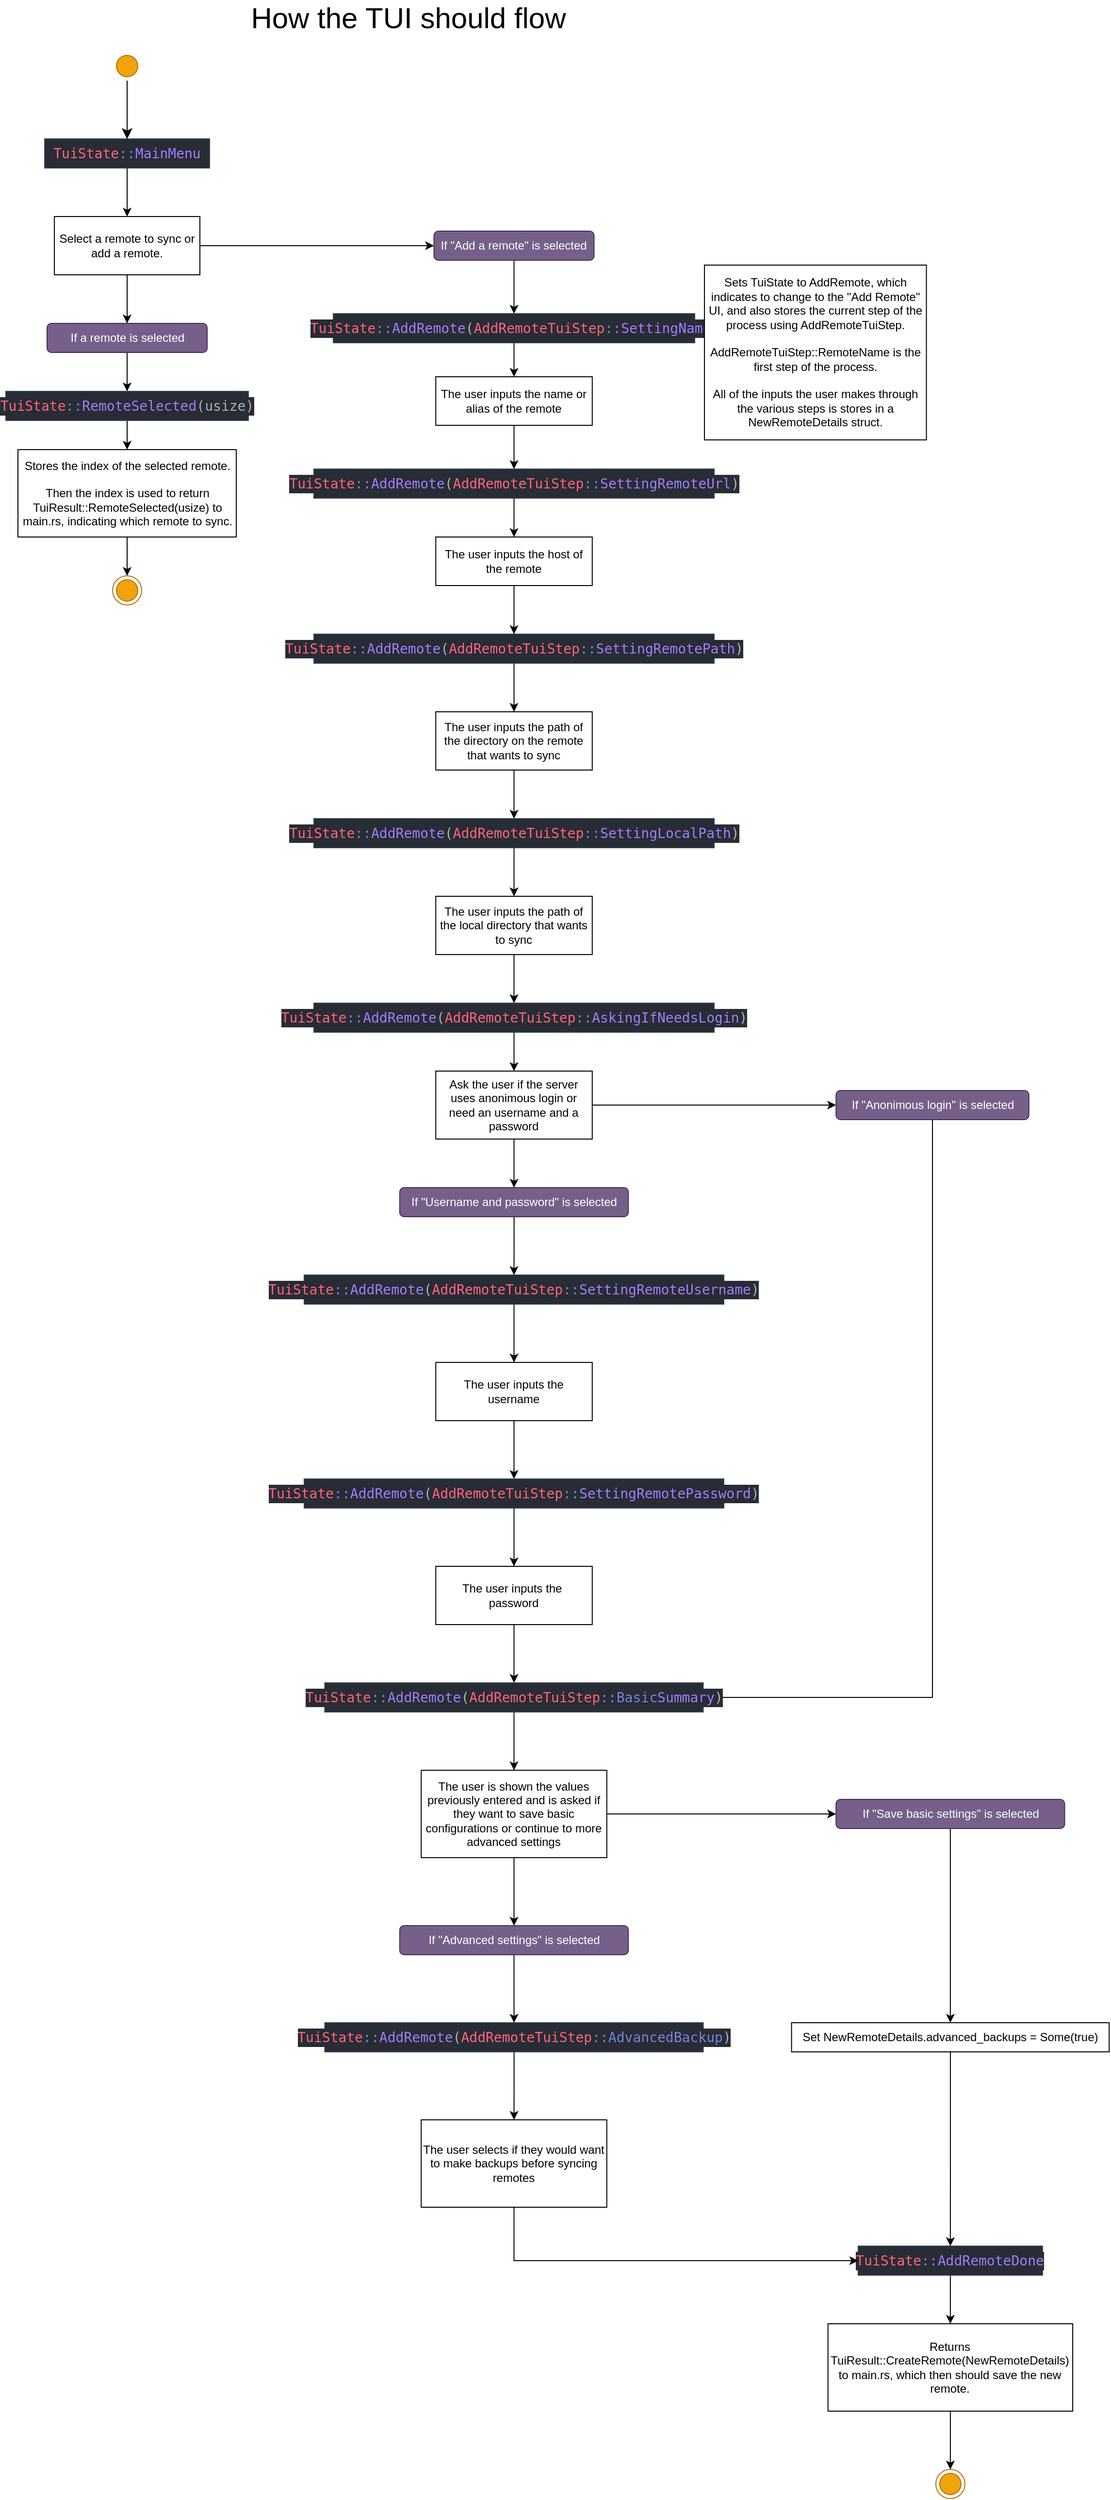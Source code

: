 <mxfile version="26.1.1">
  <diagram name="Page-1" id="4E6JK-wFgK6ZcHvompLx">
    <mxGraphModel dx="1243" dy="801" grid="1" gridSize="10" guides="1" tooltips="1" connect="1" arrows="1" fold="1" page="1" pageScale="1" pageWidth="850" pageHeight="1100" math="0" shadow="0">
      <root>
        <mxCell id="0" />
        <mxCell id="1" parent="0" />
        <mxCell id="Re0q_Iw5m2-wxeKRrN7d-1" value="How the TUI should flow" style="text;html=1;align=center;verticalAlign=middle;whiteSpace=wrap;rounded=0;fontSize=30;" parent="1" vertex="1">
          <mxGeometry x="235" y="20" width="380" height="30" as="geometry" />
        </mxCell>
        <mxCell id="Re0q_Iw5m2-wxeKRrN7d-8" style="edgeStyle=orthogonalEdgeStyle;rounded=0;orthogonalLoop=1;jettySize=auto;html=1;entryX=0.5;entryY=0;entryDx=0;entryDy=0;" parent="1" source="Re0q_Iw5m2-wxeKRrN7d-2" target="Re0q_Iw5m2-wxeKRrN7d-7" edge="1">
          <mxGeometry relative="1" as="geometry" />
        </mxCell>
        <mxCell id="Re0q_Iw5m2-wxeKRrN7d-2" value="&lt;div style=&quot;color: #abb2bf;background-color: #282c34;font-family: &#39;UbuntuMono Nerd Font&#39;, &#39;Droid Sans Mono&#39;, &#39;monospace&#39;, monospace, &#39;Droid Sans Mono&#39;, &#39;monospace&#39;, monospace;font-weight: normal;font-size: 14px;line-height: 19px;white-space: pre;&quot;&gt;&lt;div&gt;&lt;span style=&quot;color: #ff6480;&quot;&gt;TuiState&lt;/span&gt;&lt;span style=&quot;color: #7a82da;&quot;&gt;::&lt;/span&gt;&lt;span style=&quot;color: #9f7efe;&quot;&gt;MainMenu&lt;/span&gt;&lt;/div&gt;&lt;/div&gt;" style="rounded=0;whiteSpace=wrap;html=1;fillColor=#282C34;strokeColor=#314354;fontColor=#ffffff;" parent="1" vertex="1">
          <mxGeometry x="50" y="160" width="170" height="30" as="geometry" />
        </mxCell>
        <mxCell id="eISagTBNVIisqmG-QFfZ-1" style="edgeStyle=orthogonalEdgeStyle;rounded=0;orthogonalLoop=1;jettySize=auto;html=1;entryX=0.5;entryY=0;entryDx=0;entryDy=0;" edge="1" parent="1" source="Re0q_Iw5m2-wxeKRrN7d-3" target="Re0q_Iw5m2-wxeKRrN7d-2">
          <mxGeometry relative="1" as="geometry" />
        </mxCell>
        <mxCell id="Re0q_Iw5m2-wxeKRrN7d-3" value="" style="ellipse;html=1;shape=startState;fillColor=#f0a30a;fontColor=#000000;strokeColor=#BD7000;" parent="1" vertex="1">
          <mxGeometry x="120" y="70" width="30" height="30" as="geometry" />
        </mxCell>
        <mxCell id="Re0q_Iw5m2-wxeKRrN7d-4" value="" style="edgeStyle=orthogonalEdgeStyle;html=1;verticalAlign=bottom;endArrow=classic;endSize=8;rounded=0;fillColor=#f0a30a;strokeColor=#000000;endFill=1;" parent="1" source="Re0q_Iw5m2-wxeKRrN7d-3" edge="1">
          <mxGeometry relative="1" as="geometry">
            <mxPoint x="135" y="160" as="targetPoint" />
          </mxGeometry>
        </mxCell>
        <mxCell id="Re0q_Iw5m2-wxeKRrN7d-10" style="edgeStyle=orthogonalEdgeStyle;rounded=0;orthogonalLoop=1;jettySize=auto;html=1;entryX=0.5;entryY=0;entryDx=0;entryDy=0;" parent="1" source="Re0q_Iw5m2-wxeKRrN7d-7" target="Re0q_Iw5m2-wxeKRrN7d-9" edge="1">
          <mxGeometry relative="1" as="geometry" />
        </mxCell>
        <mxCell id="Re0q_Iw5m2-wxeKRrN7d-18" style="edgeStyle=orthogonalEdgeStyle;rounded=0;orthogonalLoop=1;jettySize=auto;html=1;entryX=0;entryY=0.5;entryDx=0;entryDy=0;" parent="1" source="Re0q_Iw5m2-wxeKRrN7d-7" target="Re0q_Iw5m2-wxeKRrN7d-17" edge="1">
          <mxGeometry relative="1" as="geometry" />
        </mxCell>
        <mxCell id="Re0q_Iw5m2-wxeKRrN7d-7" value="Select a remote to sync or add a remote." style="rounded=0;whiteSpace=wrap;html=1;" parent="1" vertex="1">
          <mxGeometry x="60" y="240" width="150" height="60" as="geometry" />
        </mxCell>
        <mxCell id="Re0q_Iw5m2-wxeKRrN7d-12" style="edgeStyle=orthogonalEdgeStyle;rounded=0;orthogonalLoop=1;jettySize=auto;html=1;entryX=0.5;entryY=0;entryDx=0;entryDy=0;" parent="1" source="Re0q_Iw5m2-wxeKRrN7d-9" target="Re0q_Iw5m2-wxeKRrN7d-11" edge="1">
          <mxGeometry relative="1" as="geometry" />
        </mxCell>
        <mxCell id="Re0q_Iw5m2-wxeKRrN7d-9" value="If a remote is selected" style="rounded=1;whiteSpace=wrap;html=1;fillColor=#76608a;fontColor=#ffffff;strokeColor=#432D57;" parent="1" vertex="1">
          <mxGeometry x="52.5" y="350" width="165" height="30" as="geometry" />
        </mxCell>
        <mxCell id="Re0q_Iw5m2-wxeKRrN7d-14" style="edgeStyle=orthogonalEdgeStyle;rounded=0;orthogonalLoop=1;jettySize=auto;html=1;entryX=0.5;entryY=0;entryDx=0;entryDy=0;" parent="1" source="Re0q_Iw5m2-wxeKRrN7d-11" target="Re0q_Iw5m2-wxeKRrN7d-13" edge="1">
          <mxGeometry relative="1" as="geometry" />
        </mxCell>
        <mxCell id="Re0q_Iw5m2-wxeKRrN7d-11" value="&lt;pre&gt;&lt;div style=&quot;color: rgb(171, 178, 191); background-color: rgb(40, 44, 52); font-family: &amp;quot;UbuntuMono Nerd Font&amp;quot;, &amp;quot;Droid Sans Mono&amp;quot;, &amp;quot;monospace&amp;quot;, monospace, &amp;quot;Droid Sans Mono&amp;quot;, &amp;quot;monospace&amp;quot;, monospace; font-size: 14px; line-height: 19px;&quot;&gt;&lt;span style=&quot;color: #ff6480;&quot;&gt;TuiState&lt;/span&gt;&lt;span style=&quot;color: #7a82da;&quot;&gt;::&lt;/span&gt;&lt;span style=&quot;color: #9f7efe;&quot;&gt;RemoteSelected&lt;/span&gt;(usize)&lt;/div&gt;&lt;/pre&gt;" style="rounded=0;whiteSpace=wrap;html=1;fillColor=#282C34;strokeColor=#314354;fontColor=#ffffff;" parent="1" vertex="1">
          <mxGeometry x="10" y="420" width="250" height="30" as="geometry" />
        </mxCell>
        <mxCell id="Re0q_Iw5m2-wxeKRrN7d-16" style="edgeStyle=orthogonalEdgeStyle;rounded=0;orthogonalLoop=1;jettySize=auto;html=1;entryX=0.5;entryY=0;entryDx=0;entryDy=0;" parent="1" source="Re0q_Iw5m2-wxeKRrN7d-13" target="Re0q_Iw5m2-wxeKRrN7d-15" edge="1">
          <mxGeometry relative="1" as="geometry" />
        </mxCell>
        <mxCell id="Re0q_Iw5m2-wxeKRrN7d-13" value="Stores the index of the selected remote.&lt;div&gt;&lt;br&gt;&lt;/div&gt;&lt;div&gt;Then the index is used to return TuiResult::RemoteSelected(usize) to main.rs, indicating which remote to sync.&lt;/div&gt;" style="rounded=0;whiteSpace=wrap;html=1;" parent="1" vertex="1">
          <mxGeometry x="22.5" y="480" width="225" height="90" as="geometry" />
        </mxCell>
        <mxCell id="Re0q_Iw5m2-wxeKRrN7d-15" value="" style="ellipse;html=1;shape=endState;fillColor=#f0a30a;strokeColor=#BD7000;fontColor=#000000;" parent="1" vertex="1">
          <mxGeometry x="120" y="610" width="30" height="30" as="geometry" />
        </mxCell>
        <mxCell id="Re0q_Iw5m2-wxeKRrN7d-20" style="edgeStyle=orthogonalEdgeStyle;rounded=0;orthogonalLoop=1;jettySize=auto;html=1;entryX=0.5;entryY=0;entryDx=0;entryDy=0;" parent="1" source="Re0q_Iw5m2-wxeKRrN7d-17" target="Re0q_Iw5m2-wxeKRrN7d-19" edge="1">
          <mxGeometry relative="1" as="geometry" />
        </mxCell>
        <mxCell id="Re0q_Iw5m2-wxeKRrN7d-17" value="If &quot;Add a remote&quot; is selected" style="rounded=1;whiteSpace=wrap;html=1;fillColor=#76608a;fontColor=#ffffff;strokeColor=#432D57;" parent="1" vertex="1">
          <mxGeometry x="451.25" y="255" width="165" height="30" as="geometry" />
        </mxCell>
        <mxCell id="Re0q_Iw5m2-wxeKRrN7d-24" style="edgeStyle=orthogonalEdgeStyle;rounded=0;orthogonalLoop=1;jettySize=auto;html=1;entryX=0.5;entryY=0;entryDx=0;entryDy=0;" parent="1" source="Re0q_Iw5m2-wxeKRrN7d-19" target="Re0q_Iw5m2-wxeKRrN7d-23" edge="1">
          <mxGeometry relative="1" as="geometry" />
        </mxCell>
        <mxCell id="Re0q_Iw5m2-wxeKRrN7d-19" value="&lt;pre&gt;&lt;div style=&quot;color: rgb(171, 178, 191); background-color: rgb(40, 44, 52); font-family: &amp;quot;UbuntuMono Nerd Font&amp;quot;, &amp;quot;Droid Sans Mono&amp;quot;, &amp;quot;monospace&amp;quot;, monospace, &amp;quot;Droid Sans Mono&amp;quot;, &amp;quot;monospace&amp;quot;, monospace; font-size: 14px; line-height: 19px;&quot;&gt;&lt;span style=&quot;color: #ff6480;&quot;&gt;TuiState&lt;/span&gt;&lt;span style=&quot;color: #7a82da;&quot;&gt;::&lt;/span&gt;&lt;span style=&quot;color: #9f7efe;&quot;&gt;AddRemote&lt;/span&gt;(&lt;span style=&quot;color: #ff6480;&quot;&gt;AddRemoteTuiStep&lt;/span&gt;&lt;span style=&quot;color: #7a82da;&quot;&gt;::&lt;/span&gt;&lt;span style=&quot;color: #9f7efe;&quot;&gt;SettingName&lt;/span&gt;)&lt;/div&gt;&lt;/pre&gt;" style="rounded=0;whiteSpace=wrap;html=1;fillColor=#282C34;strokeColor=#314354;fontColor=#ffffff;" parent="1" vertex="1">
          <mxGeometry x="347.5" y="340" width="372.5" height="30" as="geometry" />
        </mxCell>
        <mxCell id="Re0q_Iw5m2-wxeKRrN7d-21" value="Sets TuiState to AddRemote, which indicates to change to the &quot;Add Remote&quot; UI, and also stores the current step of the process using AddRemoteTuiStep.&lt;div&gt;&lt;br&gt;&lt;/div&gt;&lt;div&gt;AddRemoteTuiStep::RemoteName is the first step of the process.&lt;/div&gt;&lt;div&gt;&lt;br&gt;&lt;/div&gt;&lt;div&gt;All of the inputs the user makes through the various steps is stores in a NewRemoteDetails struct.&lt;/div&gt;" style="rounded=0;whiteSpace=wrap;html=1;" parent="1" vertex="1">
          <mxGeometry x="730" y="290" width="228.75" height="180" as="geometry" />
        </mxCell>
        <mxCell id="Re0q_Iw5m2-wxeKRrN7d-26" style="edgeStyle=orthogonalEdgeStyle;rounded=0;orthogonalLoop=1;jettySize=auto;html=1;entryX=0.5;entryY=0;entryDx=0;entryDy=0;" parent="1" source="Re0q_Iw5m2-wxeKRrN7d-23" target="Re0q_Iw5m2-wxeKRrN7d-25" edge="1">
          <mxGeometry relative="1" as="geometry" />
        </mxCell>
        <mxCell id="Re0q_Iw5m2-wxeKRrN7d-23" value="The user inputs the name or alias of the remote" style="html=1;whiteSpace=wrap;" parent="1" vertex="1">
          <mxGeometry x="453.13" y="405" width="161.25" height="50" as="geometry" />
        </mxCell>
        <mxCell id="Re0q_Iw5m2-wxeKRrN7d-28" style="edgeStyle=orthogonalEdgeStyle;rounded=0;orthogonalLoop=1;jettySize=auto;html=1;entryX=0.5;entryY=0;entryDx=0;entryDy=0;" parent="1" source="Re0q_Iw5m2-wxeKRrN7d-25" target="Re0q_Iw5m2-wxeKRrN7d-27" edge="1">
          <mxGeometry relative="1" as="geometry" />
        </mxCell>
        <mxCell id="Re0q_Iw5m2-wxeKRrN7d-25" value="&lt;pre&gt;&lt;div style=&quot;color: rgb(171, 178, 191); background-color: rgb(40, 44, 52); font-family: &amp;quot;UbuntuMono Nerd Font&amp;quot;, &amp;quot;Droid Sans Mono&amp;quot;, &amp;quot;monospace&amp;quot;, monospace, &amp;quot;Droid Sans Mono&amp;quot;, &amp;quot;monospace&amp;quot;, monospace; font-size: 14px; line-height: 19px;&quot;&gt;&lt;span style=&quot;color: #ff6480;&quot;&gt;TuiState&lt;/span&gt;&lt;span style=&quot;color: #7a82da;&quot;&gt;::&lt;/span&gt;&lt;span style=&quot;color: #9f7efe;&quot;&gt;AddRemote&lt;/span&gt;(&lt;span style=&quot;color: #ff6480;&quot;&gt;AddRemoteTuiStep&lt;/span&gt;&lt;span style=&quot;color: #7a82da;&quot;&gt;::&lt;/span&gt;&lt;span style=&quot;color: #9f7efe;&quot;&gt;SettingRemoteUrl&lt;/span&gt;)&lt;/div&gt;&lt;/pre&gt;" style="rounded=0;whiteSpace=wrap;html=1;fillColor=#282C34;strokeColor=#314354;fontColor=#ffffff;" parent="1" vertex="1">
          <mxGeometry x="327.51" y="500" width="412.49" height="30" as="geometry" />
        </mxCell>
        <mxCell id="Re0q_Iw5m2-wxeKRrN7d-30" style="edgeStyle=orthogonalEdgeStyle;rounded=0;orthogonalLoop=1;jettySize=auto;html=1;entryX=0.5;entryY=0;entryDx=0;entryDy=0;" parent="1" source="Re0q_Iw5m2-wxeKRrN7d-27" target="Re0q_Iw5m2-wxeKRrN7d-29" edge="1">
          <mxGeometry relative="1" as="geometry" />
        </mxCell>
        <mxCell id="Re0q_Iw5m2-wxeKRrN7d-27" value="The user inputs the host of the remote" style="html=1;whiteSpace=wrap;" parent="1" vertex="1">
          <mxGeometry x="453.12" y="570" width="161.25" height="50" as="geometry" />
        </mxCell>
        <mxCell id="Re0q_Iw5m2-wxeKRrN7d-32" style="edgeStyle=orthogonalEdgeStyle;rounded=0;orthogonalLoop=1;jettySize=auto;html=1;entryX=0.5;entryY=0;entryDx=0;entryDy=0;" parent="1" source="Re0q_Iw5m2-wxeKRrN7d-29" target="Re0q_Iw5m2-wxeKRrN7d-31" edge="1">
          <mxGeometry relative="1" as="geometry" />
        </mxCell>
        <mxCell id="Re0q_Iw5m2-wxeKRrN7d-29" value="&lt;pre&gt;&lt;div style=&quot;color: rgb(171, 178, 191); background-color: rgb(40, 44, 52); font-family: &amp;quot;UbuntuMono Nerd Font&amp;quot;, &amp;quot;Droid Sans Mono&amp;quot;, &amp;quot;monospace&amp;quot;, monospace, &amp;quot;Droid Sans Mono&amp;quot;, &amp;quot;monospace&amp;quot;, monospace; font-size: 14px; line-height: 19px;&quot;&gt;&lt;span style=&quot;color: #ff6480;&quot;&gt;TuiState&lt;/span&gt;&lt;span style=&quot;color: #7a82da;&quot;&gt;::&lt;/span&gt;&lt;span style=&quot;color: #9f7efe;&quot;&gt;AddRemote&lt;/span&gt;(&lt;span style=&quot;color: #ff6480;&quot;&gt;AddRemoteTuiStep&lt;/span&gt;&lt;span style=&quot;color: #7a82da;&quot;&gt;::&lt;/span&gt;&lt;span style=&quot;color: #9f7efe;&quot;&gt;SettingRemotePath&lt;/span&gt;)&lt;/div&gt;&lt;/pre&gt;" style="rounded=0;whiteSpace=wrap;html=1;fillColor=#282C34;strokeColor=#314354;fontColor=#ffffff;" parent="1" vertex="1">
          <mxGeometry x="327.5" y="670" width="412.49" height="30" as="geometry" />
        </mxCell>
        <mxCell id="Re0q_Iw5m2-wxeKRrN7d-34" style="edgeStyle=orthogonalEdgeStyle;rounded=0;orthogonalLoop=1;jettySize=auto;html=1;entryX=0.5;entryY=0;entryDx=0;entryDy=0;" parent="1" source="Re0q_Iw5m2-wxeKRrN7d-31" target="Re0q_Iw5m2-wxeKRrN7d-33" edge="1">
          <mxGeometry relative="1" as="geometry" />
        </mxCell>
        <mxCell id="Re0q_Iw5m2-wxeKRrN7d-31" value="The user inputs the path of the directory on the remote that wants to sync" style="html=1;whiteSpace=wrap;" parent="1" vertex="1">
          <mxGeometry x="453.12" y="750" width="161.25" height="60" as="geometry" />
        </mxCell>
        <mxCell id="Re0q_Iw5m2-wxeKRrN7d-36" style="edgeStyle=orthogonalEdgeStyle;rounded=0;orthogonalLoop=1;jettySize=auto;html=1;" parent="1" source="Re0q_Iw5m2-wxeKRrN7d-33" target="Re0q_Iw5m2-wxeKRrN7d-35" edge="1">
          <mxGeometry relative="1" as="geometry" />
        </mxCell>
        <mxCell id="Re0q_Iw5m2-wxeKRrN7d-33" value="&lt;pre&gt;&lt;div style=&quot;color: rgb(171, 178, 191); background-color: rgb(40, 44, 52); font-family: &amp;quot;UbuntuMono Nerd Font&amp;quot;, &amp;quot;Droid Sans Mono&amp;quot;, &amp;quot;monospace&amp;quot;, monospace, &amp;quot;Droid Sans Mono&amp;quot;, &amp;quot;monospace&amp;quot;, monospace; font-size: 14px; line-height: 19px;&quot;&gt;&lt;div style=&quot;line-height: 19px;&quot;&gt;&lt;span style=&quot;color: #ff6480;&quot;&gt;TuiState&lt;/span&gt;&lt;span style=&quot;color: #7a82da;&quot;&gt;::&lt;/span&gt;&lt;span style=&quot;color: #9f7efe;&quot;&gt;AddRemote&lt;/span&gt;(&lt;span style=&quot;color: #ff6480;&quot;&gt;AddRemoteTuiStep&lt;/span&gt;&lt;span style=&quot;color: #7a82da;&quot;&gt;::&lt;/span&gt;&lt;span style=&quot;color: #9f7efe;&quot;&gt;SettingLocalPath&lt;/span&gt;)&lt;/div&gt;&lt;/div&gt;&lt;/pre&gt;" style="rounded=0;whiteSpace=wrap;html=1;fillColor=#282C34;strokeColor=#314354;fontColor=#ffffff;" parent="1" vertex="1">
          <mxGeometry x="327.51" y="860" width="412.49" height="30" as="geometry" />
        </mxCell>
        <mxCell id="Re0q_Iw5m2-wxeKRrN7d-38" style="edgeStyle=orthogonalEdgeStyle;rounded=0;orthogonalLoop=1;jettySize=auto;html=1;entryX=0.5;entryY=0;entryDx=0;entryDy=0;" parent="1" source="Re0q_Iw5m2-wxeKRrN7d-35" target="Re0q_Iw5m2-wxeKRrN7d-37" edge="1">
          <mxGeometry relative="1" as="geometry" />
        </mxCell>
        <mxCell id="Re0q_Iw5m2-wxeKRrN7d-35" value="The user inputs the path of the local directory that wants to sync" style="html=1;whiteSpace=wrap;" parent="1" vertex="1">
          <mxGeometry x="453.12" y="940" width="161.25" height="60" as="geometry" />
        </mxCell>
        <mxCell id="Re0q_Iw5m2-wxeKRrN7d-40" style="edgeStyle=orthogonalEdgeStyle;rounded=0;orthogonalLoop=1;jettySize=auto;html=1;entryX=0.5;entryY=0;entryDx=0;entryDy=0;" parent="1" source="Re0q_Iw5m2-wxeKRrN7d-37" target="Re0q_Iw5m2-wxeKRrN7d-39" edge="1">
          <mxGeometry relative="1" as="geometry" />
        </mxCell>
        <mxCell id="Re0q_Iw5m2-wxeKRrN7d-37" value="&lt;pre&gt;&lt;div style=&quot;color: rgb(171, 178, 191); background-color: rgb(40, 44, 52); font-family: &amp;quot;UbuntuMono Nerd Font&amp;quot;, &amp;quot;Droid Sans Mono&amp;quot;, &amp;quot;monospace&amp;quot;, monospace, &amp;quot;Droid Sans Mono&amp;quot;, &amp;quot;monospace&amp;quot;, monospace; font-size: 14px; line-height: 19px;&quot;&gt;&lt;div style=&quot;line-height: 19px;&quot;&gt;&lt;div style=&quot;line-height: 19px;&quot;&gt;&lt;span style=&quot;color: #ff6480;&quot;&gt;TuiState&lt;/span&gt;&lt;span style=&quot;color: #7a82da;&quot;&gt;::&lt;/span&gt;&lt;span style=&quot;color: #9f7efe;&quot;&gt;AddRemote&lt;/span&gt;(&lt;span style=&quot;color: #ff6480;&quot;&gt;AddRemoteTuiStep&lt;/span&gt;&lt;span style=&quot;color: #7a82da;&quot;&gt;::&lt;/span&gt;&lt;span style=&quot;color: #9f7efe;&quot;&gt;AskingIfNeedsLogin&lt;/span&gt;)&lt;/div&gt;&lt;/div&gt;&lt;/div&gt;&lt;/pre&gt;" style="rounded=0;whiteSpace=wrap;html=1;fillColor=#282C34;strokeColor=#314354;fontColor=#ffffff;" parent="1" vertex="1">
          <mxGeometry x="327.5" y="1050" width="412.49" height="30" as="geometry" />
        </mxCell>
        <mxCell id="Re0q_Iw5m2-wxeKRrN7d-43" style="edgeStyle=orthogonalEdgeStyle;rounded=0;orthogonalLoop=1;jettySize=auto;html=1;entryX=0.5;entryY=0;entryDx=0;entryDy=0;" parent="1" source="Re0q_Iw5m2-wxeKRrN7d-39" target="Re0q_Iw5m2-wxeKRrN7d-42" edge="1">
          <mxGeometry relative="1" as="geometry" />
        </mxCell>
        <mxCell id="Re0q_Iw5m2-wxeKRrN7d-44" style="edgeStyle=orthogonalEdgeStyle;rounded=0;orthogonalLoop=1;jettySize=auto;html=1;entryX=0;entryY=0.5;entryDx=0;entryDy=0;" parent="1" source="Re0q_Iw5m2-wxeKRrN7d-39" target="Re0q_Iw5m2-wxeKRrN7d-41" edge="1">
          <mxGeometry relative="1" as="geometry" />
        </mxCell>
        <mxCell id="Re0q_Iw5m2-wxeKRrN7d-39" value="Ask the user if the server uses anonimous login or need an username and a password" style="html=1;whiteSpace=wrap;" parent="1" vertex="1">
          <mxGeometry x="453.12" y="1120" width="161.25" height="70" as="geometry" />
        </mxCell>
        <mxCell id="Re0q_Iw5m2-wxeKRrN7d-57" style="edgeStyle=orthogonalEdgeStyle;rounded=0;orthogonalLoop=1;jettySize=auto;html=1;entryX=1;entryY=0.5;entryDx=0;entryDy=0;exitX=0.5;exitY=1;exitDx=0;exitDy=0;" parent="1" source="Re0q_Iw5m2-wxeKRrN7d-41" target="Re0q_Iw5m2-wxeKRrN7d-55" edge="1">
          <mxGeometry relative="1" as="geometry" />
        </mxCell>
        <mxCell id="Re0q_Iw5m2-wxeKRrN7d-41" value="If &quot;Anonimous login&quot; is selected" style="rounded=1;whiteSpace=wrap;html=1;fillColor=#76608a;fontColor=#ffffff;strokeColor=#432D57;" parent="1" vertex="1">
          <mxGeometry x="865.63" y="1140" width="198.74" height="30" as="geometry" />
        </mxCell>
        <mxCell id="Re0q_Iw5m2-wxeKRrN7d-46" style="edgeStyle=orthogonalEdgeStyle;rounded=0;orthogonalLoop=1;jettySize=auto;html=1;entryX=0.5;entryY=0;entryDx=0;entryDy=0;" parent="1" source="Re0q_Iw5m2-wxeKRrN7d-42" target="Re0q_Iw5m2-wxeKRrN7d-45" edge="1">
          <mxGeometry relative="1" as="geometry" />
        </mxCell>
        <mxCell id="Re0q_Iw5m2-wxeKRrN7d-42" value="If &quot;Username and password&quot; is selected" style="rounded=1;whiteSpace=wrap;html=1;fillColor=#76608a;fontColor=#ffffff;strokeColor=#432D57;" parent="1" vertex="1">
          <mxGeometry x="415.95" y="1240" width="235.61" height="30" as="geometry" />
        </mxCell>
        <mxCell id="Re0q_Iw5m2-wxeKRrN7d-50" style="edgeStyle=orthogonalEdgeStyle;rounded=0;orthogonalLoop=1;jettySize=auto;html=1;entryX=0.5;entryY=0;entryDx=0;entryDy=0;" parent="1" source="Re0q_Iw5m2-wxeKRrN7d-45" target="Re0q_Iw5m2-wxeKRrN7d-49" edge="1">
          <mxGeometry relative="1" as="geometry" />
        </mxCell>
        <mxCell id="Re0q_Iw5m2-wxeKRrN7d-45" value="&lt;pre&gt;&lt;div style=&quot;color: rgb(171, 178, 191); background-color: rgb(40, 44, 52); font-family: &amp;quot;UbuntuMono Nerd Font&amp;quot;, &amp;quot;Droid Sans Mono&amp;quot;, &amp;quot;monospace&amp;quot;, monospace, &amp;quot;Droid Sans Mono&amp;quot;, &amp;quot;monospace&amp;quot;, monospace; font-size: 14px; line-height: 19px;&quot;&gt;&lt;div style=&quot;line-height: 19px;&quot;&gt;&lt;div style=&quot;line-height: 19px;&quot;&gt;&lt;div style=&quot;line-height: 19px;&quot;&gt;&lt;span style=&quot;color: #ff6480;&quot;&gt;TuiState&lt;/span&gt;&lt;span style=&quot;color: #7a82da;&quot;&gt;::&lt;/span&gt;&lt;span style=&quot;color: #9f7efe;&quot;&gt;AddRemote&lt;/span&gt;(&lt;span style=&quot;color: #ff6480;&quot;&gt;AddRemoteTuiStep&lt;/span&gt;&lt;span style=&quot;color: #7a82da;&quot;&gt;::&lt;/span&gt;&lt;span style=&quot;color: #9f7efe;&quot;&gt;SettingRemoteUsername&lt;/span&gt;)&lt;/div&gt;&lt;/div&gt;&lt;/div&gt;&lt;/div&gt;&lt;/pre&gt;" style="rounded=0;whiteSpace=wrap;html=1;fillColor=#282C34;strokeColor=#314354;fontColor=#ffffff;" parent="1" vertex="1">
          <mxGeometry x="317.49" y="1330" width="432.5" height="30" as="geometry" />
        </mxCell>
        <mxCell id="Re0q_Iw5m2-wxeKRrN7d-52" style="edgeStyle=orthogonalEdgeStyle;rounded=0;orthogonalLoop=1;jettySize=auto;html=1;entryX=0.5;entryY=0;entryDx=0;entryDy=0;" parent="1" source="Re0q_Iw5m2-wxeKRrN7d-49" target="Re0q_Iw5m2-wxeKRrN7d-51" edge="1">
          <mxGeometry relative="1" as="geometry" />
        </mxCell>
        <mxCell id="Re0q_Iw5m2-wxeKRrN7d-49" value="The user inputs the username" style="html=1;whiteSpace=wrap;" parent="1" vertex="1">
          <mxGeometry x="453.12" y="1420" width="161.25" height="60" as="geometry" />
        </mxCell>
        <mxCell id="Re0q_Iw5m2-wxeKRrN7d-54" style="edgeStyle=orthogonalEdgeStyle;rounded=0;orthogonalLoop=1;jettySize=auto;html=1;entryX=0.5;entryY=0;entryDx=0;entryDy=0;" parent="1" source="Re0q_Iw5m2-wxeKRrN7d-51" target="Re0q_Iw5m2-wxeKRrN7d-53" edge="1">
          <mxGeometry relative="1" as="geometry" />
        </mxCell>
        <mxCell id="Re0q_Iw5m2-wxeKRrN7d-51" value="&lt;pre&gt;&lt;div style=&quot;color: rgb(171, 178, 191); background-color: rgb(40, 44, 52); font-family: &amp;quot;UbuntuMono Nerd Font&amp;quot;, &amp;quot;Droid Sans Mono&amp;quot;, &amp;quot;monospace&amp;quot;, monospace, &amp;quot;Droid Sans Mono&amp;quot;, &amp;quot;monospace&amp;quot;, monospace; font-size: 14px; line-height: 19px;&quot;&gt;&lt;div style=&quot;line-height: 19px;&quot;&gt;&lt;div style=&quot;line-height: 19px;&quot;&gt;&lt;div style=&quot;line-height: 19px;&quot;&gt;&lt;div style=&quot;line-height: 19px;&quot;&gt;&lt;span style=&quot;color: #ff6480;&quot;&gt;TuiState&lt;/span&gt;&lt;span style=&quot;color: #7a82da;&quot;&gt;::&lt;/span&gt;&lt;span style=&quot;color: #9f7efe;&quot;&gt;AddRemote&lt;/span&gt;(&lt;span style=&quot;color: #ff6480;&quot;&gt;AddRemoteTuiStep&lt;/span&gt;&lt;span style=&quot;color: #7a82da;&quot;&gt;::&lt;/span&gt;&lt;span style=&quot;color: #9f7efe;&quot;&gt;SettingRemotePassword&lt;/span&gt;)&lt;/div&gt;&lt;/div&gt;&lt;/div&gt;&lt;/div&gt;&lt;/div&gt;&lt;/pre&gt;" style="rounded=0;whiteSpace=wrap;html=1;fillColor=#282C34;strokeColor=#314354;fontColor=#ffffff;" parent="1" vertex="1">
          <mxGeometry x="317.49" y="1540" width="432.5" height="30" as="geometry" />
        </mxCell>
        <mxCell id="Re0q_Iw5m2-wxeKRrN7d-56" style="edgeStyle=orthogonalEdgeStyle;rounded=0;orthogonalLoop=1;jettySize=auto;html=1;entryX=0.5;entryY=0;entryDx=0;entryDy=0;" parent="1" source="Re0q_Iw5m2-wxeKRrN7d-53" target="Re0q_Iw5m2-wxeKRrN7d-55" edge="1">
          <mxGeometry relative="1" as="geometry" />
        </mxCell>
        <mxCell id="Re0q_Iw5m2-wxeKRrN7d-53" value="The user inputs the&amp;nbsp;&lt;div&gt;password&lt;/div&gt;" style="html=1;whiteSpace=wrap;" parent="1" vertex="1">
          <mxGeometry x="453.13" y="1630" width="161.25" height="60" as="geometry" />
        </mxCell>
        <mxCell id="Re0q_Iw5m2-wxeKRrN7d-59" style="edgeStyle=orthogonalEdgeStyle;rounded=0;orthogonalLoop=1;jettySize=auto;html=1;entryX=0.5;entryY=0;entryDx=0;entryDy=0;" parent="1" source="Re0q_Iw5m2-wxeKRrN7d-55" target="Re0q_Iw5m2-wxeKRrN7d-58" edge="1">
          <mxGeometry relative="1" as="geometry" />
        </mxCell>
        <mxCell id="Re0q_Iw5m2-wxeKRrN7d-55" value="&lt;pre&gt;&lt;div style=&quot;color: rgb(171, 178, 191); background-color: rgb(40, 44, 52); font-family: &amp;quot;UbuntuMono Nerd Font&amp;quot;, &amp;quot;Droid Sans Mono&amp;quot;, &amp;quot;monospace&amp;quot;, monospace, &amp;quot;Droid Sans Mono&amp;quot;, &amp;quot;monospace&amp;quot;, monospace; font-size: 14px; line-height: 19px;&quot;&gt;&lt;div style=&quot;line-height: 19px;&quot;&gt;&lt;div style=&quot;line-height: 19px;&quot;&gt;&lt;div style=&quot;line-height: 19px;&quot;&gt;&lt;div style=&quot;line-height: 19px;&quot;&gt;&lt;span style=&quot;color: #ff6480;&quot;&gt;TuiState&lt;/span&gt;&lt;span style=&quot;color: #7a82da;&quot;&gt;::&lt;/span&gt;&lt;span style=&quot;color: #9f7efe;&quot;&gt;AddRemote&lt;/span&gt;(&lt;span style=&quot;color: #ff6480;&quot;&gt;AddRemoteTuiStep&lt;/span&gt;&lt;span style=&quot;color: #7a82da;&quot;&gt;::Basic&lt;/span&gt;&lt;span style=&quot;color: #9f7efe;&quot;&gt;Summary&lt;/span&gt;)&lt;/div&gt;&lt;/div&gt;&lt;/div&gt;&lt;/div&gt;&lt;/div&gt;&lt;/pre&gt;" style="rounded=0;whiteSpace=wrap;html=1;fillColor=#282C34;strokeColor=#314354;fontColor=#ffffff;" parent="1" vertex="1">
          <mxGeometry x="338.74" y="1750" width="390" height="30" as="geometry" />
        </mxCell>
        <mxCell id="Re0q_Iw5m2-wxeKRrN7d-61" style="edgeStyle=orthogonalEdgeStyle;rounded=0;orthogonalLoop=1;jettySize=auto;html=1;entryX=0;entryY=0.5;entryDx=0;entryDy=0;" parent="1" source="Re0q_Iw5m2-wxeKRrN7d-58" target="Re0q_Iw5m2-wxeKRrN7d-60" edge="1">
          <mxGeometry relative="1" as="geometry" />
        </mxCell>
        <mxCell id="Re0q_Iw5m2-wxeKRrN7d-70" style="edgeStyle=orthogonalEdgeStyle;rounded=0;orthogonalLoop=1;jettySize=auto;html=1;entryX=0.5;entryY=0;entryDx=0;entryDy=0;" parent="1" source="Re0q_Iw5m2-wxeKRrN7d-58" target="Re0q_Iw5m2-wxeKRrN7d-69" edge="1">
          <mxGeometry relative="1" as="geometry" />
        </mxCell>
        <mxCell id="Re0q_Iw5m2-wxeKRrN7d-58" value="The user is shown the values previously entered and is asked if they want to save basic configurations or continue to more advanced settings" style="html=1;whiteSpace=wrap;" parent="1" vertex="1">
          <mxGeometry x="438.12" y="1840" width="191.25" height="90" as="geometry" />
        </mxCell>
        <mxCell id="eISagTBNVIisqmG-QFfZ-7" style="edgeStyle=orthogonalEdgeStyle;rounded=0;orthogonalLoop=1;jettySize=auto;html=1;entryX=0.5;entryY=0;entryDx=0;entryDy=0;" edge="1" parent="1" source="Re0q_Iw5m2-wxeKRrN7d-60" target="eISagTBNVIisqmG-QFfZ-6">
          <mxGeometry relative="1" as="geometry" />
        </mxCell>
        <mxCell id="Re0q_Iw5m2-wxeKRrN7d-60" value="If &quot;Save basic settings&quot; is selected" style="rounded=1;whiteSpace=wrap;html=1;fillColor=#76608a;fontColor=#ffffff;strokeColor=#432D57;" parent="1" vertex="1">
          <mxGeometry x="865.63" y="1870" width="235.61" height="30" as="geometry" />
        </mxCell>
        <mxCell id="Re0q_Iw5m2-wxeKRrN7d-66" style="edgeStyle=orthogonalEdgeStyle;rounded=0;orthogonalLoop=1;jettySize=auto;html=1;entryX=0.5;entryY=0;entryDx=0;entryDy=0;" parent="1" source="Re0q_Iw5m2-wxeKRrN7d-63" target="Re0q_Iw5m2-wxeKRrN7d-65" edge="1">
          <mxGeometry relative="1" as="geometry" />
        </mxCell>
        <mxCell id="Re0q_Iw5m2-wxeKRrN7d-63" value="&lt;pre&gt;&lt;div style=&quot;color: rgb(171, 178, 191); background-color: rgb(40, 44, 52); font-family: &amp;quot;UbuntuMono Nerd Font&amp;quot;, &amp;quot;Droid Sans Mono&amp;quot;, &amp;quot;monospace&amp;quot;, monospace, &amp;quot;Droid Sans Mono&amp;quot;, &amp;quot;monospace&amp;quot;, monospace; font-size: 14px; line-height: 19px;&quot;&gt;&lt;div style=&quot;line-height: 19px;&quot;&gt;&lt;div style=&quot;line-height: 19px;&quot;&gt;&lt;div style=&quot;line-height: 19px;&quot;&gt;&lt;div style=&quot;line-height: 19px;&quot;&gt;&lt;div style=&quot;line-height: 19px;&quot;&gt;&lt;span style=&quot;color: #ff6480;&quot;&gt;TuiState&lt;/span&gt;&lt;span style=&quot;color: #7a82da;&quot;&gt;::&lt;/span&gt;&lt;span style=&quot;color: #9f7efe;&quot;&gt;AddRemoteDone&lt;/span&gt;&lt;/div&gt;&lt;/div&gt;&lt;/div&gt;&lt;/div&gt;&lt;/div&gt;&lt;/div&gt;&lt;/pre&gt;" style="rounded=0;whiteSpace=wrap;html=1;fillColor=#282C34;strokeColor=#314354;fontColor=#ffffff;" parent="1" vertex="1">
          <mxGeometry x="888.44" y="2330" width="190" height="30" as="geometry" />
        </mxCell>
        <mxCell id="Re0q_Iw5m2-wxeKRrN7d-68" style="edgeStyle=orthogonalEdgeStyle;rounded=0;orthogonalLoop=1;jettySize=auto;html=1;entryX=0.5;entryY=0;entryDx=0;entryDy=0;" parent="1" source="Re0q_Iw5m2-wxeKRrN7d-65" target="Re0q_Iw5m2-wxeKRrN7d-67" edge="1">
          <mxGeometry relative="1" as="geometry" />
        </mxCell>
        <mxCell id="Re0q_Iw5m2-wxeKRrN7d-65" value="Returns TuiResult::CreateRemote(NewRemoteDetails) to main.rs, which then should save the new remote." style="html=1;whiteSpace=wrap;" parent="1" vertex="1">
          <mxGeometry x="857.34" y="2410" width="252.19" height="90" as="geometry" />
        </mxCell>
        <mxCell id="Re0q_Iw5m2-wxeKRrN7d-67" value="" style="ellipse;html=1;shape=endState;fillColor=#f0a30a;strokeColor=#BD7000;fontColor=#000000;" parent="1" vertex="1">
          <mxGeometry x="968.44" y="2560" width="30" height="30" as="geometry" />
        </mxCell>
        <mxCell id="eISagTBNVIisqmG-QFfZ-3" style="edgeStyle=orthogonalEdgeStyle;rounded=0;orthogonalLoop=1;jettySize=auto;html=1;entryX=0.5;entryY=0;entryDx=0;entryDy=0;" edge="1" parent="1" source="Re0q_Iw5m2-wxeKRrN7d-69" target="eISagTBNVIisqmG-QFfZ-2">
          <mxGeometry relative="1" as="geometry" />
        </mxCell>
        <mxCell id="Re0q_Iw5m2-wxeKRrN7d-69" value="If &quot;Advanced settings&quot; is selected" style="rounded=1;whiteSpace=wrap;html=1;fillColor=#76608a;fontColor=#ffffff;strokeColor=#432D57;" parent="1" vertex="1">
          <mxGeometry x="415.95" y="2000" width="235.61" height="30" as="geometry" />
        </mxCell>
        <mxCell id="eISagTBNVIisqmG-QFfZ-5" style="edgeStyle=orthogonalEdgeStyle;rounded=0;orthogonalLoop=1;jettySize=auto;html=1;entryX=0.5;entryY=0;entryDx=0;entryDy=0;" edge="1" parent="1" source="eISagTBNVIisqmG-QFfZ-2" target="eISagTBNVIisqmG-QFfZ-4">
          <mxGeometry relative="1" as="geometry" />
        </mxCell>
        <mxCell id="eISagTBNVIisqmG-QFfZ-2" value="&lt;pre&gt;&lt;div style=&quot;color: rgb(171, 178, 191); background-color: rgb(40, 44, 52); font-family: &amp;quot;UbuntuMono Nerd Font&amp;quot;, &amp;quot;Droid Sans Mono&amp;quot;, &amp;quot;monospace&amp;quot;, monospace, &amp;quot;Droid Sans Mono&amp;quot;, &amp;quot;monospace&amp;quot;, monospace; font-size: 14px; line-height: 19px;&quot;&gt;&lt;div style=&quot;line-height: 19px;&quot;&gt;&lt;div style=&quot;line-height: 19px;&quot;&gt;&lt;div style=&quot;line-height: 19px;&quot;&gt;&lt;div style=&quot;line-height: 19px;&quot;&gt;&lt;span style=&quot;color: #ff6480;&quot;&gt;TuiState&lt;/span&gt;&lt;span style=&quot;color: #7a82da;&quot;&gt;::&lt;/span&gt;&lt;span style=&quot;color: #9f7efe;&quot;&gt;AddRemote&lt;/span&gt;(&lt;span style=&quot;color: #ff6480;&quot;&gt;AddRemoteTuiStep&lt;/span&gt;&lt;span style=&quot;color: #7a82da;&quot;&gt;::AdvancedBackup&lt;/span&gt;)&lt;/div&gt;&lt;/div&gt;&lt;/div&gt;&lt;/div&gt;&lt;/div&gt;&lt;/pre&gt;" style="rounded=0;whiteSpace=wrap;html=1;fillColor=#282C34;strokeColor=#314354;fontColor=#ffffff;" vertex="1" parent="1">
          <mxGeometry x="338.76" y="2100" width="390" height="30" as="geometry" />
        </mxCell>
        <mxCell id="eISagTBNVIisqmG-QFfZ-9" style="edgeStyle=orthogonalEdgeStyle;rounded=0;orthogonalLoop=1;jettySize=auto;html=1;entryX=0;entryY=0.5;entryDx=0;entryDy=0;exitX=0.5;exitY=1;exitDx=0;exitDy=0;" edge="1" parent="1" source="eISagTBNVIisqmG-QFfZ-4" target="Re0q_Iw5m2-wxeKRrN7d-63">
          <mxGeometry relative="1" as="geometry" />
        </mxCell>
        <mxCell id="eISagTBNVIisqmG-QFfZ-4" value="The user selects if they would want to make backups before syncing remotes" style="html=1;whiteSpace=wrap;" vertex="1" parent="1">
          <mxGeometry x="438.12" y="2200" width="191.25" height="90" as="geometry" />
        </mxCell>
        <mxCell id="eISagTBNVIisqmG-QFfZ-8" style="edgeStyle=orthogonalEdgeStyle;rounded=0;orthogonalLoop=1;jettySize=auto;html=1;entryX=0.5;entryY=0;entryDx=0;entryDy=0;" edge="1" parent="1" source="eISagTBNVIisqmG-QFfZ-6" target="Re0q_Iw5m2-wxeKRrN7d-63">
          <mxGeometry relative="1" as="geometry" />
        </mxCell>
        <mxCell id="eISagTBNVIisqmG-QFfZ-6" value="Set NewRemoteDetails.advanced_backups = Some(true)" style="html=1;whiteSpace=wrap;" vertex="1" parent="1">
          <mxGeometry x="819.76" y="2100" width="327.35" height="30" as="geometry" />
        </mxCell>
      </root>
    </mxGraphModel>
  </diagram>
</mxfile>
